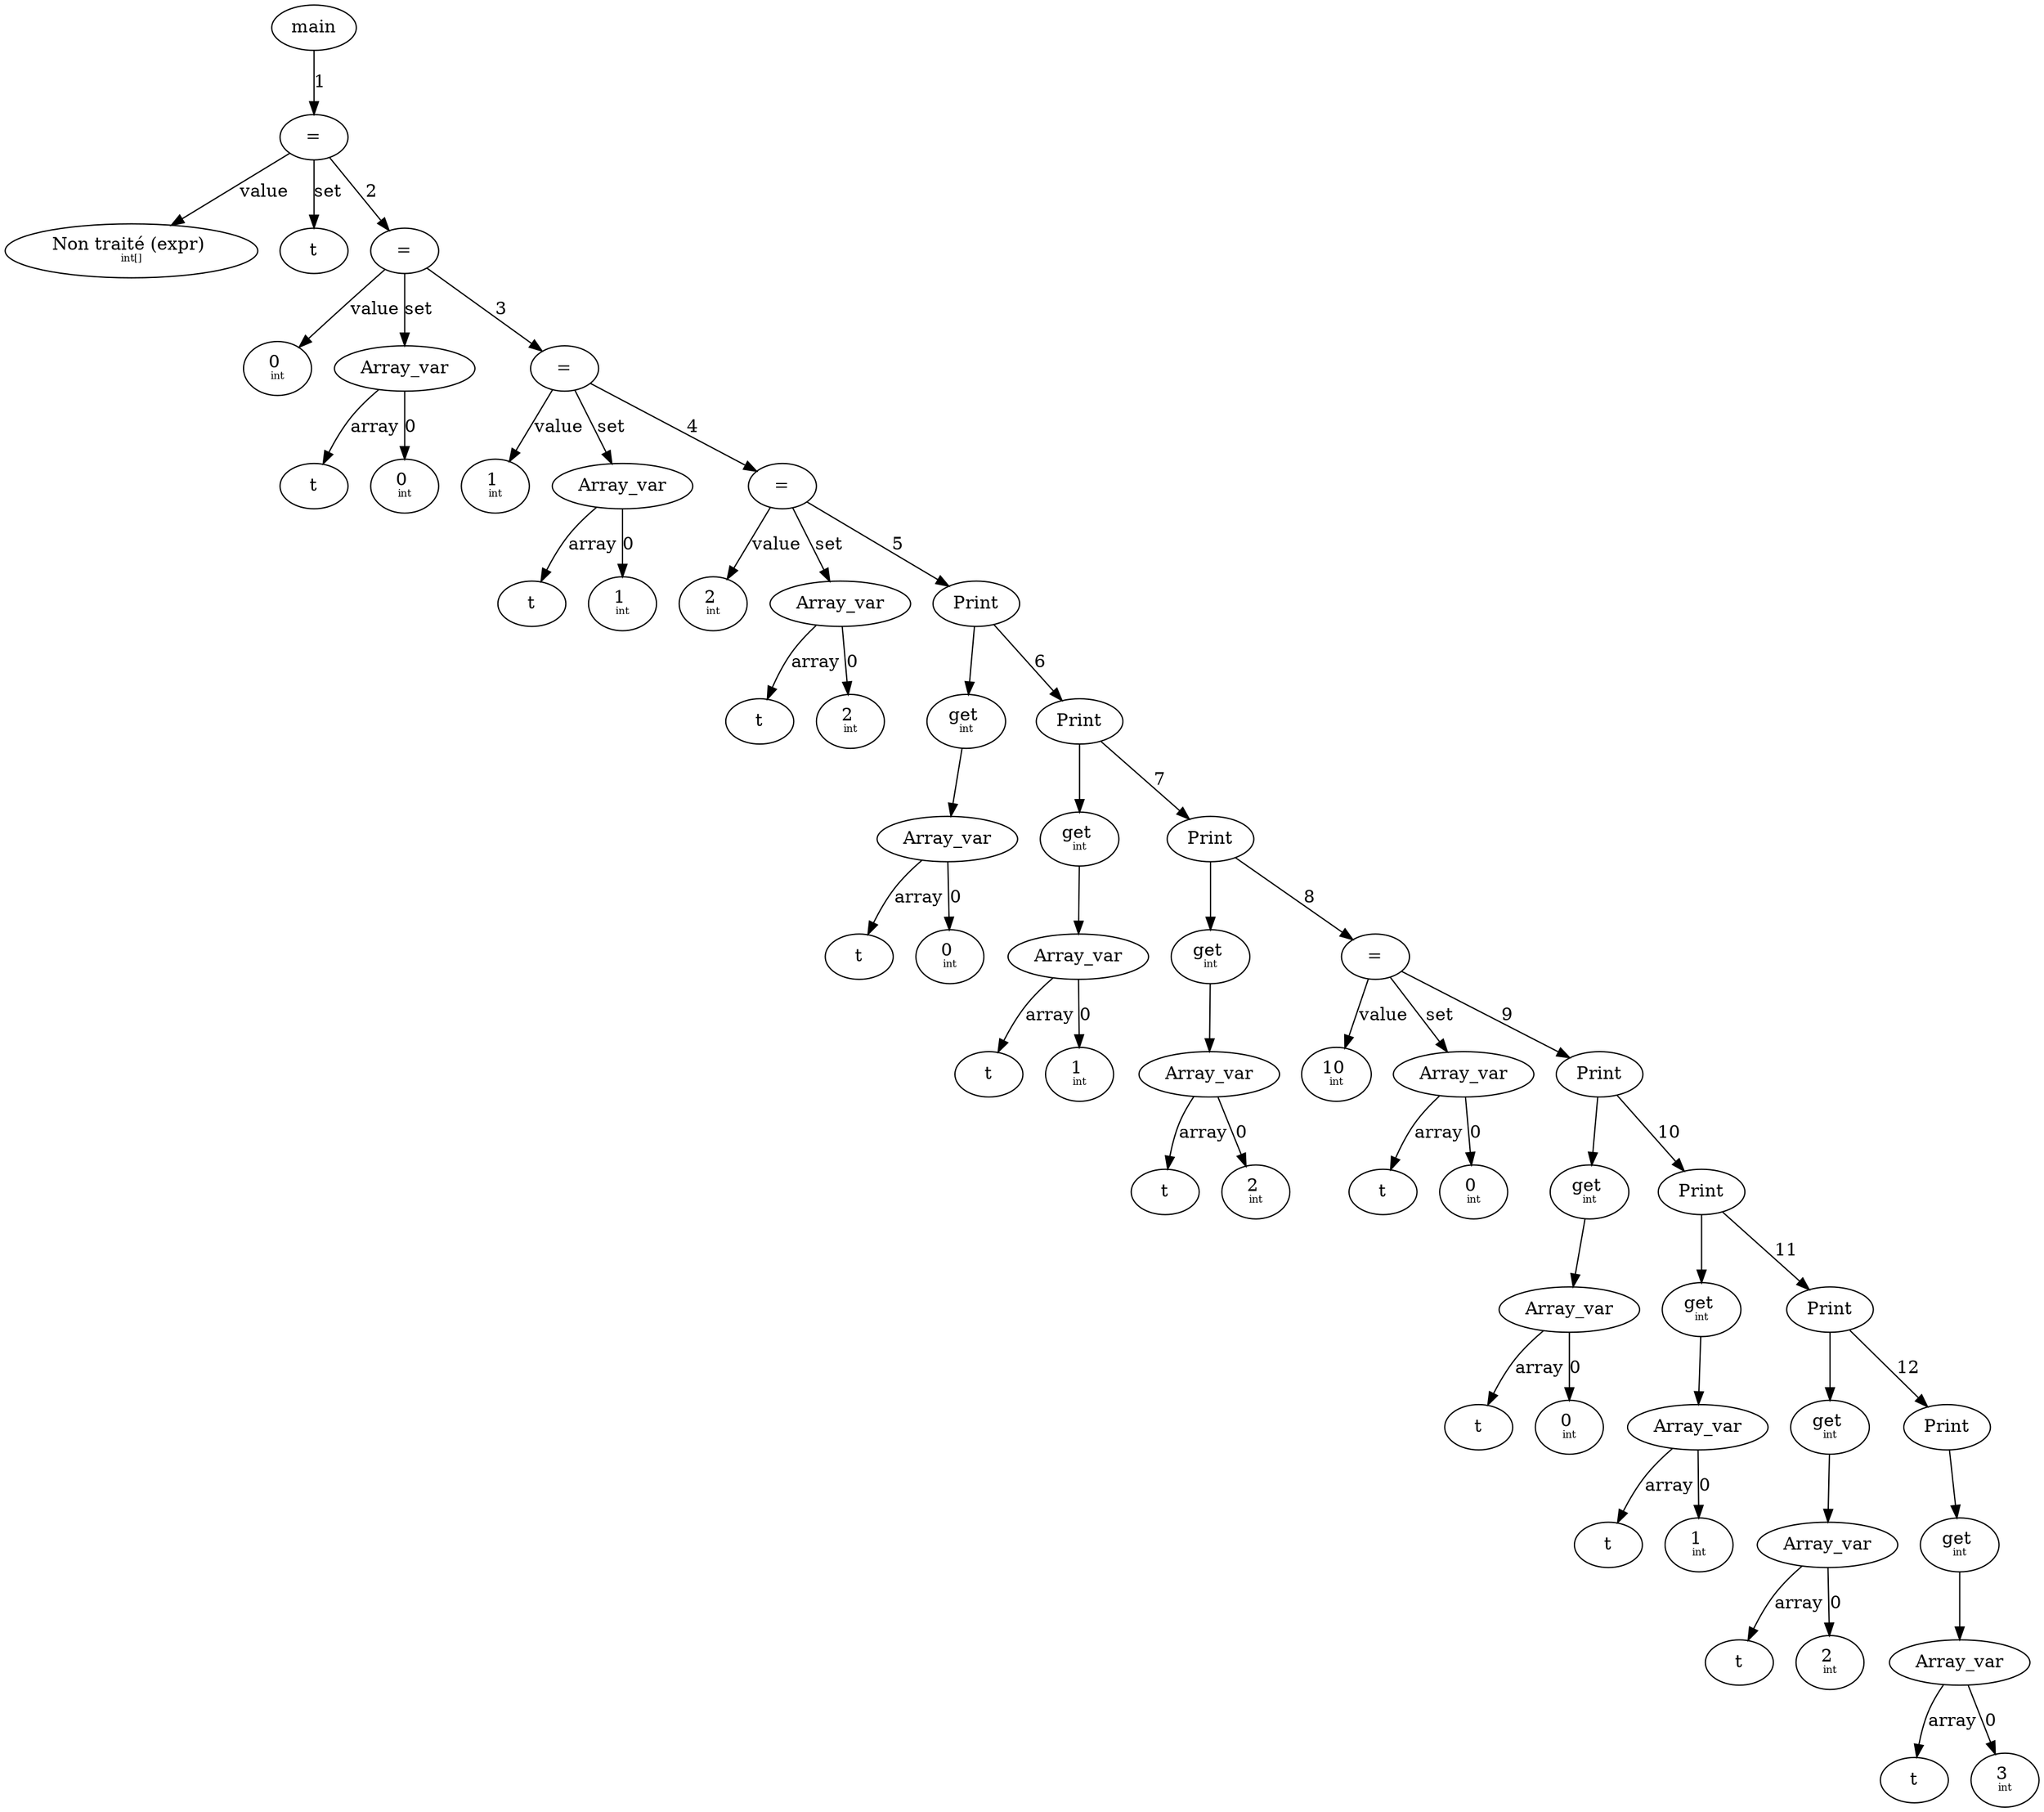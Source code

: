 digraph AST {
  node0 [label="main"];
  node1 [label="="];
  node2 [label=<Non traité (expr) <BR/><FONT POINT-SIZE="8.0">int[]</FONT>>];
  node3 [label="t"];
  node4 [label="="];
  node5 [label=<0 <BR/><FONT POINT-SIZE="8.0">int</FONT>>];
  node6 [label="Array_var"];
  node8 [label="t"];
  node7 [label=<0 <BR/><FONT POINT-SIZE="8.0">int</FONT>>];
  node9 [label="="];
  node10 [label=<1 <BR/><FONT POINT-SIZE="8.0">int</FONT>>];
  node11 [label="Array_var"];
  node13 [label="t"];
  node12 [label=<1 <BR/><FONT POINT-SIZE="8.0">int</FONT>>];
  node14 [label="="];
  node15 [label=<2 <BR/><FONT POINT-SIZE="8.0">int</FONT>>];
  node16 [label="Array_var"];
  node18 [label="t"];
  node17 [label=<2 <BR/><FONT POINT-SIZE="8.0">int</FONT>>];
  node19 [label="Print"];
  node20 [label=<get <BR/><FONT POINT-SIZE="8.0">int</FONT>>];
  node21 [label="Array_var"];
  node23 [label="t"];
  node22 [label=<0 <BR/><FONT POINT-SIZE="8.0">int</FONT>>];
  node24 [label="Print"];
  node25 [label=<get <BR/><FONT POINT-SIZE="8.0">int</FONT>>];
  node26 [label="Array_var"];
  node28 [label="t"];
  node27 [label=<1 <BR/><FONT POINT-SIZE="8.0">int</FONT>>];
  node29 [label="Print"];
  node30 [label=<get <BR/><FONT POINT-SIZE="8.0">int</FONT>>];
  node31 [label="Array_var"];
  node33 [label="t"];
  node32 [label=<2 <BR/><FONT POINT-SIZE="8.0">int</FONT>>];
  node34 [label="="];
  node35 [label=<10 <BR/><FONT POINT-SIZE="8.0">int</FONT>>];
  node36 [label="Array_var"];
  node38 [label="t"];
  node37 [label=<0 <BR/><FONT POINT-SIZE="8.0">int</FONT>>];
  node39 [label="Print"];
  node40 [label=<get <BR/><FONT POINT-SIZE="8.0">int</FONT>>];
  node41 [label="Array_var"];
  node43 [label="t"];
  node42 [label=<0 <BR/><FONT POINT-SIZE="8.0">int</FONT>>];
  node44 [label="Print"];
  node45 [label=<get <BR/><FONT POINT-SIZE="8.0">int</FONT>>];
  node46 [label="Array_var"];
  node48 [label="t"];
  node47 [label=<1 <BR/><FONT POINT-SIZE="8.0">int</FONT>>];
  node49 [label="Print"];
  node50 [label=<get <BR/><FONT POINT-SIZE="8.0">int</FONT>>];
  node51 [label="Array_var"];
  node53 [label="t"];
  node52 [label=<2 <BR/><FONT POINT-SIZE="8.0">int</FONT>>];
  node54 [label="Print"];
  node55 [label=<get <BR/><FONT POINT-SIZE="8.0">int</FONT>>];
  node56 [label="Array_var"];
  node58 [label="t"];
  node57 [label=<3 <BR/><FONT POINT-SIZE="8.0">int</FONT>>];
  node1 -> node2 [label="value"];
  node1 -> node3 [label="set"];
  node0 -> node1 [label="1"];
  node4 -> node5 [label="value"];
  node4 -> node6 [label="set"];
  node6 -> node8 [label="array"];
  node6 -> node7 [label="0"];
  node1 -> node4 [label="2"];
  node9 -> node10 [label="value"];
  node9 -> node11 [label="set"];
  node11 -> node13 [label="array"];
  node11 -> node12 [label="0"];
  node4 -> node9 [label="3"];
  node14 -> node15 [label="value"];
  node14 -> node16 [label="set"];
  node16 -> node18 [label="array"];
  node16 -> node17 [label="0"];
  node9 -> node14 [label="4"];
  node19 -> node20;
  node20 -> node21;
  node21 -> node23 [label="array"];
  node21 -> node22 [label="0"];
  node14 -> node19 [label="5"];
  node24 -> node25;
  node25 -> node26;
  node26 -> node28 [label="array"];
  node26 -> node27 [label="0"];
  node19 -> node24 [label="6"];
  node29 -> node30;
  node30 -> node31;
  node31 -> node33 [label="array"];
  node31 -> node32 [label="0"];
  node24 -> node29 [label="7"];
  node34 -> node35 [label="value"];
  node34 -> node36 [label="set"];
  node36 -> node38 [label="array"];
  node36 -> node37 [label="0"];
  node29 -> node34 [label="8"];
  node39 -> node40;
  node40 -> node41;
  node41 -> node43 [label="array"];
  node41 -> node42 [label="0"];
  node34 -> node39 [label="9"];
  node44 -> node45;
  node45 -> node46;
  node46 -> node48 [label="array"];
  node46 -> node47 [label="0"];
  node39 -> node44 [label="10"];
  node49 -> node50;
  node50 -> node51;
  node51 -> node53 [label="array"];
  node51 -> node52 [label="0"];
  node44 -> node49 [label="11"];
  node54 -> node55;
  node55 -> node56;
  node56 -> node58 [label="array"];
  node56 -> node57 [label="0"];
  node49 -> node54 [label="12"];
}